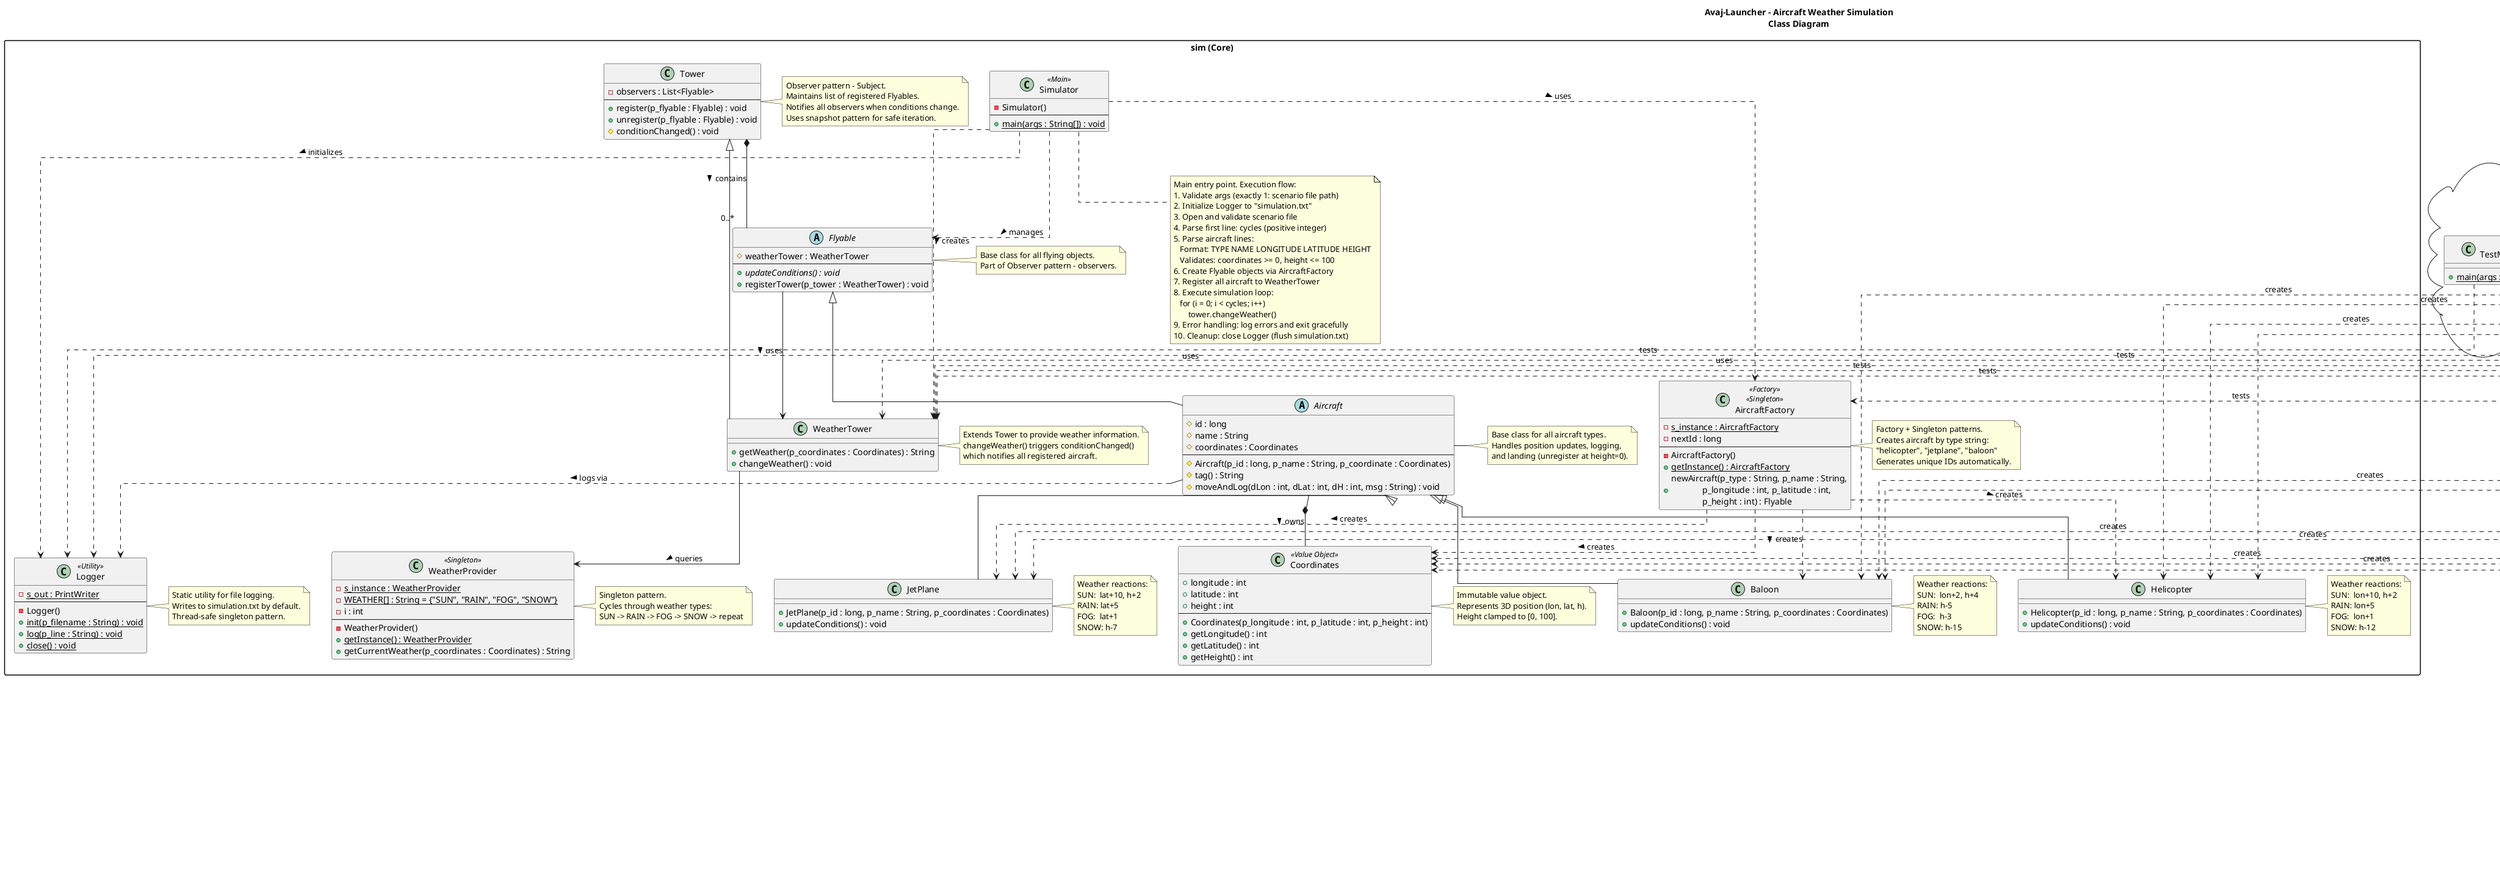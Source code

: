 @startuml avaj-launcher
!define COMPOSITION_COLOR #000000
!define INHERITANCE_COLOR #000000

title Avaj-Launcher - Aircraft Weather Simulation\nClass Diagram

skinparam packageStyle rectangle
skinparam linetype ortho
skinparam groupInheritance 2

' ============================================================================
' CORE PACKAGE - Main Application Classes
' ============================================================================

package "sim (Core)" {

    ' ========== Abstract Base Classes ==========

    abstract class Flyable {
        # weatherTower : WeatherTower
        --
        + {abstract} updateConditions() : void
        + registerTower(p_tower : WeatherTower) : void
    }
    note right of Flyable
        Base class for all flying objects.
        Part of Observer pattern - observers.
    end note

    abstract class Aircraft {
        # {field} id : long
        # {field} name : String
        # coordinates : Coordinates
        --
        # Aircraft(p_id : long, p_name : String, p_coordinate : Coordinates)
        # tag() : String
        # moveAndLog(dLon : int, dLat : int, dH : int, msg : String) : void
    }
    note right of Aircraft
        Base class for all aircraft types.
        Handles position updates, logging,
        and landing (unregister at height=0).
    end note

    ' ========== Concrete Aircraft Classes ==========

    class Baloon {
        + Baloon(p_id : long, p_name : String, p_coordinates : Coordinates)
        + updateConditions() : void
    }
    note right of Baloon
        Weather reactions:
        SUN:  lon+2, h+4
        RAIN: h-5
        FOG:  h-3
        SNOW: h-15
    end note

    class Helicopter {
        + Helicopter(p_id : long, p_name : String, p_coordinates : Coordinates)
        + updateConditions() : void
    }
    note right of Helicopter
        Weather reactions:
        SUN:  lon+10, h+2
        RAIN: lon+5
        FOG:  lon+1
        SNOW: h-12
    end note

    class JetPlane {
        + JetPlane(p_id : long, p_name : String, p_coordinates : Coordinates)
        + updateConditions() : void
    }
    note right of JetPlane
        Weather reactions:
        SUN:  lat+10, h+2
        RAIN: lat+5
        FOG:  lat+1
        SNOW: h-7
    end note

    ' ========== Observer Pattern - Tower Classes ==========

    class Tower {
        - observers : List<Flyable>
        --
        + register(p_flyable : Flyable) : void
        + unregister(p_flyable : Flyable) : void
        # conditionChanged() : void
    }
    note right of Tower
        Observer pattern - Subject.
        Maintains list of registered Flyables.
        Notifies all observers when conditions change.
        Uses snapshot pattern for safe iteration.
    end note

    class WeatherTower {
        + getWeather(p_coordinates : Coordinates) : String
        + changeWeather() : void
    }
    note right of WeatherTower
        Extends Tower to provide weather information.
        changeWeather() triggers conditionChanged()
        which notifies all registered aircraft.
    end note

    ' ========== Singleton - Weather Provider ==========

    class WeatherProvider <<Singleton>> {
        - {static} s_instance : WeatherProvider
        - {static} WEATHER[] : String = {"SUN", "RAIN", "FOG", "SNOW"}
        - i : int
        --
        - WeatherProvider()
        + {static} getInstance() : WeatherProvider
        + getCurrentWeather(p_coordinates : Coordinates) : String
    }
    note right of WeatherProvider
        Singleton pattern.
        Cycles through weather types:
        SUN -> RAIN -> FOG -> SNOW -> repeat
    end note

    ' ========== Factory Pattern ==========

    class AircraftFactory <<Factory>> <<Singleton>> {
        - {static} s_instance : AircraftFactory
        - nextId : long
        --
        - AircraftFactory()
        + {static} getInstance() : AircraftFactory
        + newAircraft(p_type : String, p_name : String,\n              p_longitude : int, p_latitude : int,\n              p_height : int) : Flyable
    }
    note right of AircraftFactory
        Factory + Singleton patterns.
        Creates aircraft by type string:
        "helicopter", "jetplane", "baloon"
        Generates unique IDs automatically.
    end note

    ' ========== Value Object ==========

    class Coordinates <<Value Object>> {
        + {field} longitude : int
        + {field} latitude : int
        + {field} height : int
        --
        + Coordinates(p_longitude : int, p_latitude : int, p_height : int)
        + getLongitude() : int
        + getLatitude() : int
        + getHeight() : int
    }
    note right of Coordinates
        Immutable value object.
        Represents 3D position (lon, lat, h).
        Height clamped to [0, 100].
    end note

    ' ========== Utility Classes ==========

    class Logger <<Utility>> {
        - {static} s_out : PrintWriter
        --
        - Logger()
        + {static} init(p_filename : String) : void
        + {static} log(p_line : String) : void
        + {static} close() : void
    }
    note right of Logger
        Static utility for file logging.
        Writes to simulation.txt by default.
        Thread-safe singleton pattern.
    end note

    ' ========== Main Entry Point ==========

    class Simulator <<Main>> {
        - Simulator()
        --
        + {static} main(args : String[]) : void
    }
    note bottom of Simulator
        Main entry point. Execution flow:
        1. Validate args (exactly 1: scenario file path)
        2. Initialize Logger to "simulation.txt"
        3. Open and validate scenario file
        4. Parse first line: cycles (positive integer)
        5. Parse aircraft lines:
           Format: TYPE NAME LONGITUDE LATITUDE HEIGHT
           Validates: coordinates >= 0, height <= 100
        6. Create Flyable objects via AircraftFactory
        7. Register all aircraft to WeatherTower
        8. Execute simulation loop:
           for (i = 0; i < cycles; i++)
               tower.changeWeather()
        9. Error handling: log errors and exit gracefully
        10. Cleanup: close Logger (flush simulation.txt)
    end note

}

' ============================================================================
' TEST PACKAGE - Test Classes
' ============================================================================

package "sim (Tests)" <<Cloud>> {

    class TestTowerFlyable <<Test>> {
        + {static} main(args : String[]) : void
    }
    note right of TestTowerFlyable
        Tests Tower observer pattern:
        - Register multiple flyables
        - Trigger conditionChanged()
        - Test unregister functionality
    end note

    class TestWeatherTypes <<Test>> {
        + {static} main(args : String[]) : void
        - {static} capture(...) : void
        - {static} printHeightTable(...) : void
        - {static} labelOf(a : Aircraft) : String
        - {static} idChar(id : long) : char
        --
        + Sample <<inner class>>
    }
    note right of TestWeatherTypes
        Visual test with ASCII plot:
        - Plots aircraft movement (lon vs lat)
        - Shows height changes per cycle
        - Displays weather effects visually
    end note

    class TestMainToFile <<Test>> {
        + {static} main(args : String[]) : void
    }
    note right of TestMainToFile
        Tests Logger functionality:
        - Writes to simulation.txt
        - Tests multiple aircraft
        - Verifies file output
    end note

    class TestMainFactory <<Test>> {
        + {static} main(args : String[]) : void
    }
    note right of TestMainFactory
        Tests AircraftFactory:
        - Creates aircraft via factory
        - Tests type parsing
        - Validates factory pattern
    end note

}

' ============================================================================
' RELATIONSHIPS
' ============================================================================

' --- Inheritance (generalization) ---
Flyable <|-- Aircraft
Aircraft <|-- Baloon
Aircraft <|-- Helicopter
Aircraft <|-- JetPlane
Tower <|-- WeatherTower

' --- Composition (strong ownership) ---
Aircraft *-- Coordinates : owns >
Tower *-- "0..*" Flyable : contains >

' --- Association ---
Flyable --> WeatherTower : uses >
WeatherTower --> WeatherProvider : queries >
Aircraft ..> Logger : logs via >

' --- Dependencies (creation/usage) ---
AircraftFactory ..> Baloon : creates >
AircraftFactory ..> Helicopter : creates >
AircraftFactory ..> JetPlane : creates >
AircraftFactory ..> Coordinates : creates >

Simulator ..> Logger : initializes >
Simulator ..> AircraftFactory : uses >
Simulator ..> WeatherTower : creates >
Simulator ..> Flyable : manages >

' --- Test dependencies ---
TestTowerFlyable ..> WeatherTower : tests
TestTowerFlyable ..> Helicopter : creates
TestTowerFlyable ..> Baloon : creates
TestTowerFlyable ..> Coordinates : creates

TestWeatherTypes ..> WeatherTower : tests
TestWeatherTypes ..> Helicopter : creates
TestWeatherTypes ..> Baloon : creates
TestWeatherTypes ..> JetPlane : creates
TestWeatherTypes ..> Coordinates : creates

TestMainToFile ..> Logger : tests
TestMainToFile ..> WeatherTower : tests
TestMainToFile ..> Helicopter : creates
TestMainToFile ..> Baloon : creates
TestMainToFile ..> JetPlane : creates
TestMainToFile ..> Coordinates : creates

TestMainFactory ..> AircraftFactory : tests
TestMainFactory ..> Logger : uses
TestMainFactory ..> WeatherTower : uses

' ============================================================================
' LEGEND
' ============================================================================

legend right
    |= Symbol |= Meaning |
    | <&arrow-thick-up> | Inheritance/Extension |
    | <&arrow-right> | Association/Usage |
    | ..> | Dependency |
    | *-- | Composition |

    |= Pattern |= Classes |
    | Observer | Tower, Flyable |
    | Factory | AircraftFactory |
    | Singleton | WeatherProvider, AircraftFactory |

    |= Package |= Purpose |
    | sim (Core) | Main application logic |
    | sim (Tests) | Test/demo classes |
end legend

@enduml
